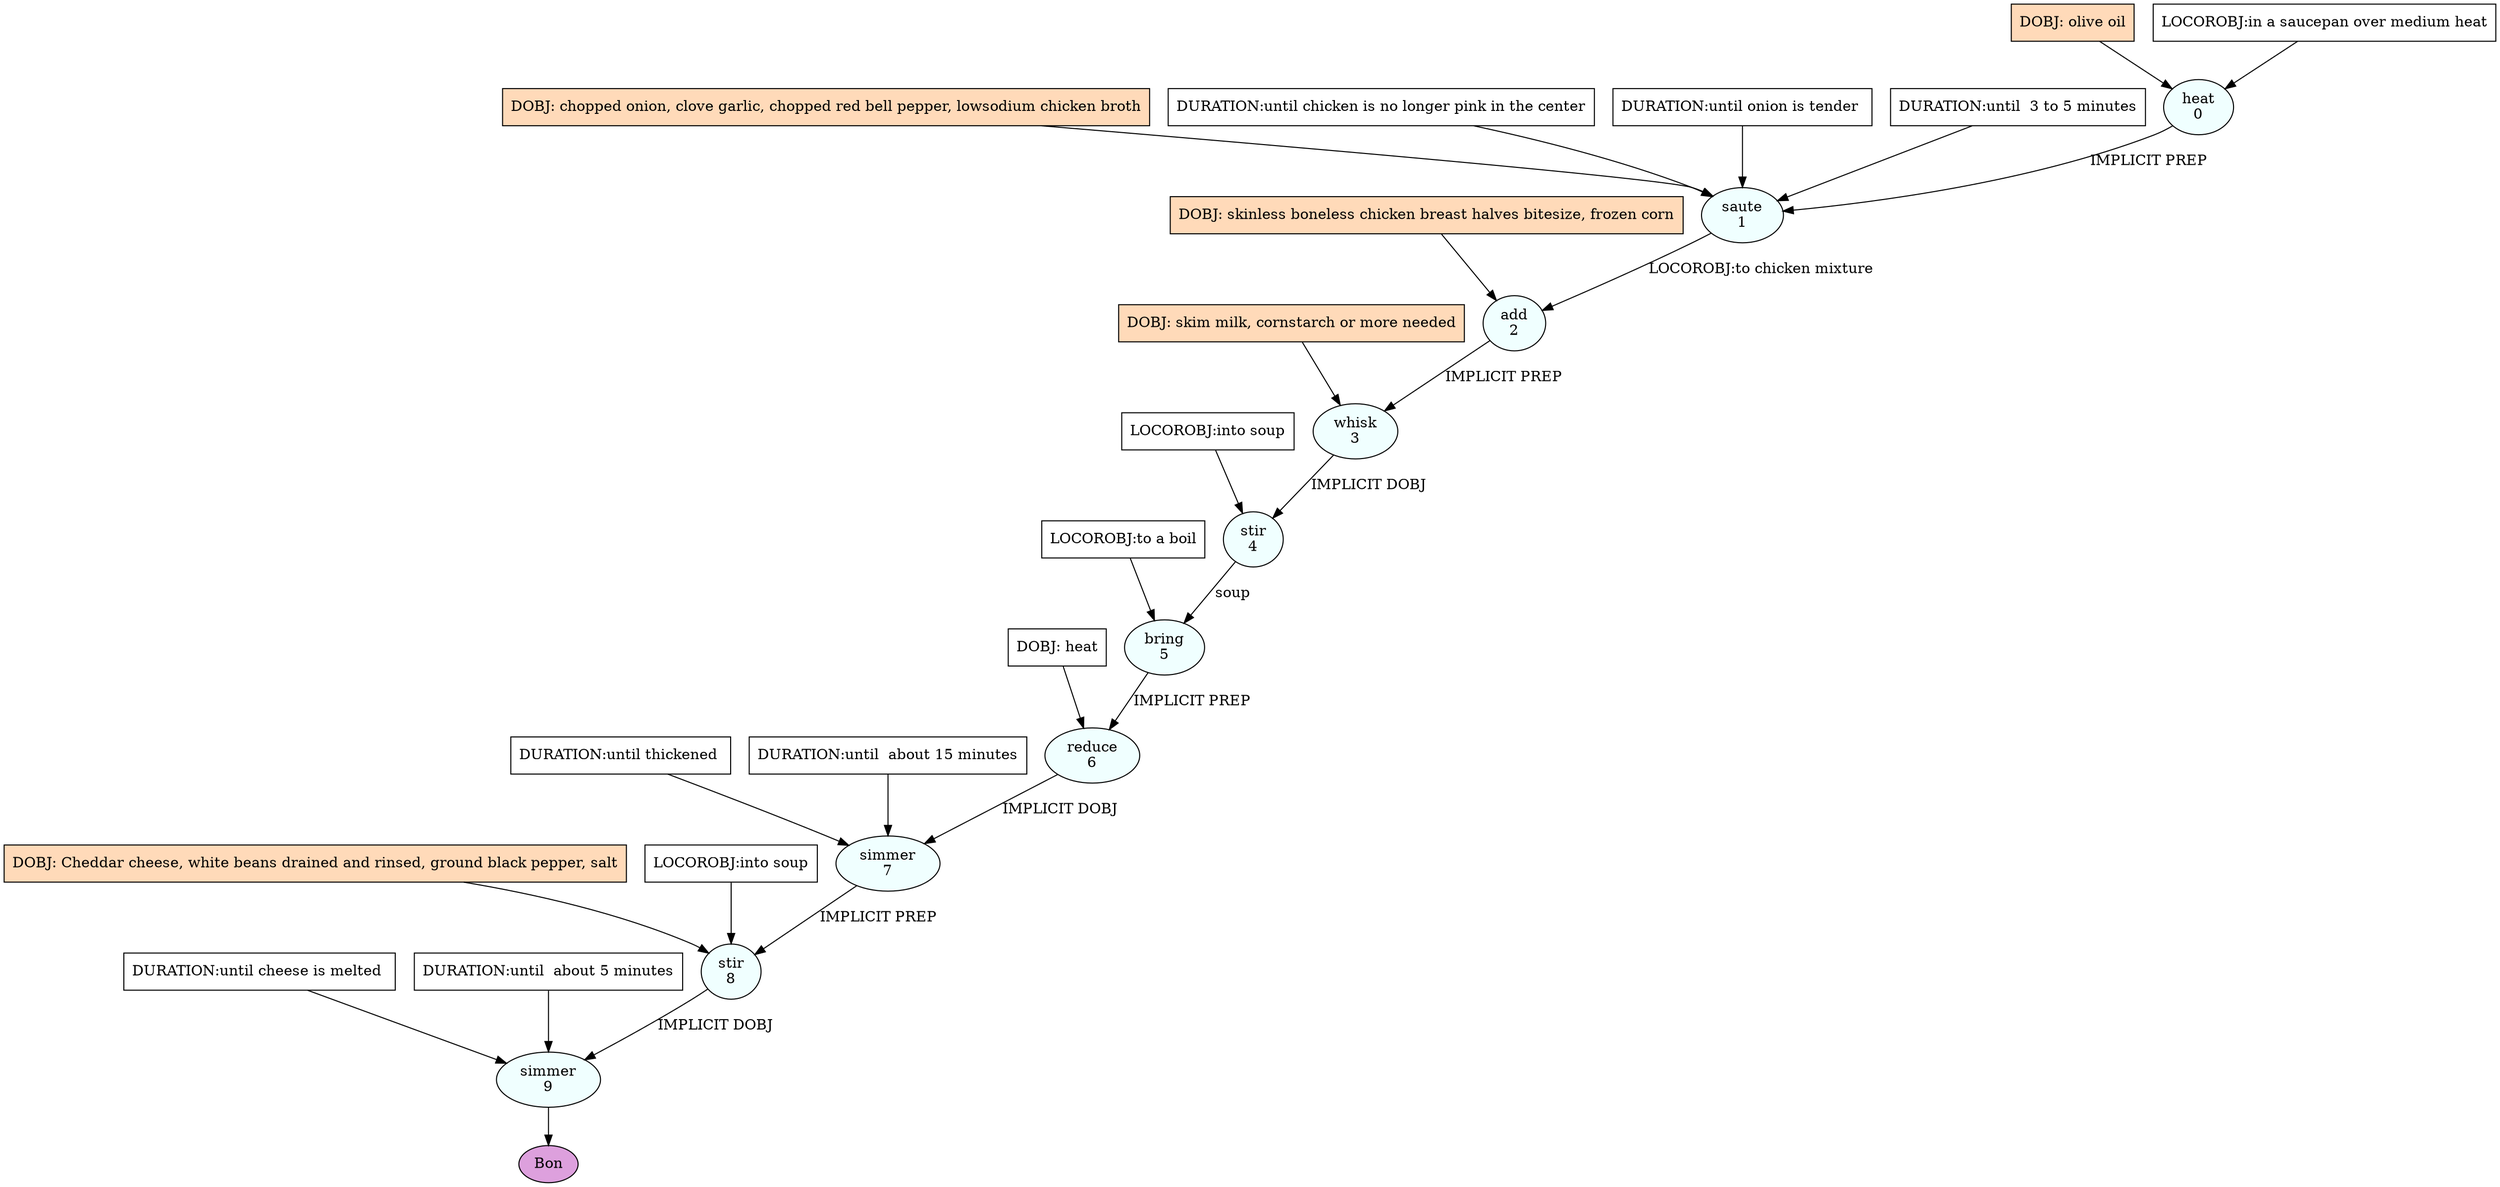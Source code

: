 digraph recipe {
E0[label="heat
0", shape=oval, style=filled, fillcolor=azure]
E1[label="saute
1", shape=oval, style=filled, fillcolor=azure]
E2[label="add
2", shape=oval, style=filled, fillcolor=azure]
E3[label="whisk
3", shape=oval, style=filled, fillcolor=azure]
E4[label="stir
4", shape=oval, style=filled, fillcolor=azure]
E5[label="bring
5", shape=oval, style=filled, fillcolor=azure]
E6[label="reduce
6", shape=oval, style=filled, fillcolor=azure]
E7[label="simmer
7", shape=oval, style=filled, fillcolor=azure]
E8[label="stir
8", shape=oval, style=filled, fillcolor=azure]
E9[label="simmer
9", shape=oval, style=filled, fillcolor=azure]
D0[label="DOBJ: olive oil", shape=box, style=filled, fillcolor=peachpuff]
D0 -> E0
P0_0[label="LOCOROBJ:in a saucepan over medium heat", shape=box, style=filled, fillcolor=white]
P0_0 -> E0
D1_ing[label="DOBJ: chopped onion, clove garlic, chopped red bell pepper, lowsodium chicken broth", shape=box, style=filled, fillcolor=peachpuff]
D1_ing -> E1
E0 -> E1 [label="IMPLICIT PREP"]
P1_1_0[label="DURATION:until chicken is no longer pink in the center", shape=box, style=filled, fillcolor=white]
P1_1_0 -> E1
P1_1_1[label="DURATION:until onion is tender ", shape=box, style=filled, fillcolor=white]
P1_1_1 -> E1
P1_1_2[label="DURATION:until  3 to 5 minutes", shape=box, style=filled, fillcolor=white]
P1_1_2 -> E1
D2_ing[label="DOBJ: skinless boneless chicken breast halves bitesize, frozen corn", shape=box, style=filled, fillcolor=peachpuff]
D2_ing -> E2
E1 -> E2 [label="LOCOROBJ:to chicken mixture"]
D3_ing[label="DOBJ: skim milk, cornstarch or more needed", shape=box, style=filled, fillcolor=peachpuff]
D3_ing -> E3
E2 -> E3 [label="IMPLICIT PREP"]
E3 -> E4 [label="IMPLICIT DOBJ"]
P4_0_0[label="LOCOROBJ:into soup", shape=box, style=filled, fillcolor=white]
P4_0_0 -> E4
E4 -> E5 [label="soup"]
P5_0_0[label="LOCOROBJ:to a boil", shape=box, style=filled, fillcolor=white]
P5_0_0 -> E5
D6_0[label="DOBJ: heat", shape=box, style=filled, fillcolor=white]
D6_0 -> E6
E5 -> E6 [label="IMPLICIT PREP"]
E6 -> E7 [label="IMPLICIT DOBJ"]
P7_0_0[label="DURATION:until thickened ", shape=box, style=filled, fillcolor=white]
P7_0_0 -> E7
P7_0_1[label="DURATION:until  about 15 minutes", shape=box, style=filled, fillcolor=white]
P7_0_1 -> E7
D8_ing[label="DOBJ: Cheddar cheese, white beans drained and rinsed, ground black pepper, salt", shape=box, style=filled, fillcolor=peachpuff]
D8_ing -> E8
E7 -> E8 [label="IMPLICIT PREP"]
P8_1_0[label="LOCOROBJ:into soup", shape=box, style=filled, fillcolor=white]
P8_1_0 -> E8
E8 -> E9 [label="IMPLICIT DOBJ"]
P9_0_0[label="DURATION:until cheese is melted ", shape=box, style=filled, fillcolor=white]
P9_0_0 -> E9
P9_0_1[label="DURATION:until  about 5 minutes", shape=box, style=filled, fillcolor=white]
P9_0_1 -> E9
EOR[label="Bon", shape=oval, style=filled, fillcolor=plum]
E9 -> EOR
}
